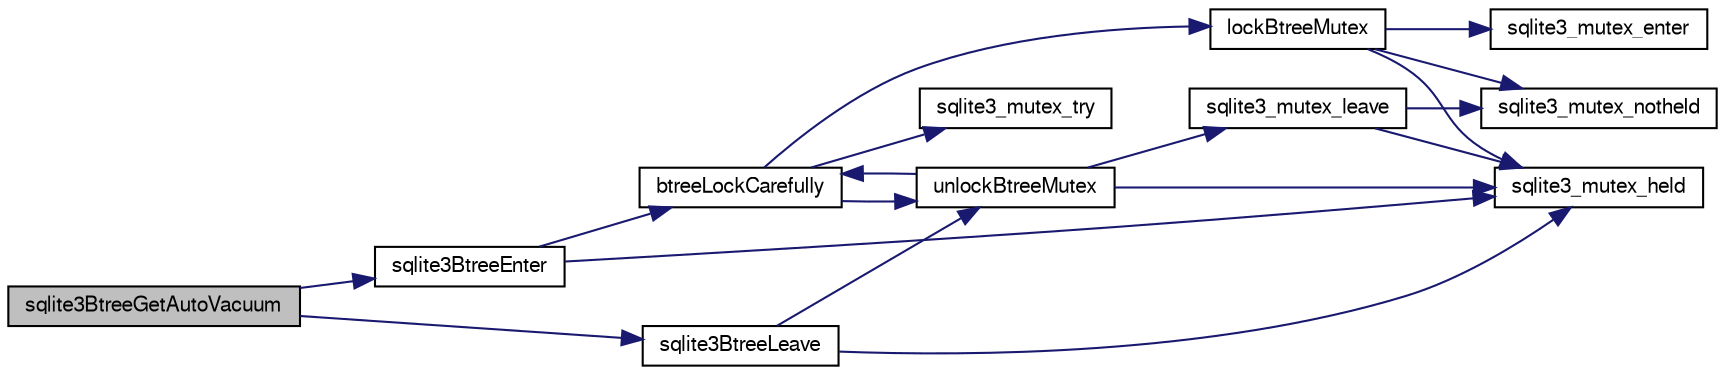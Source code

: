 digraph "sqlite3BtreeGetAutoVacuum"
{
  edge [fontname="FreeSans",fontsize="10",labelfontname="FreeSans",labelfontsize="10"];
  node [fontname="FreeSans",fontsize="10",shape=record];
  rankdir="LR";
  Node450633 [label="sqlite3BtreeGetAutoVacuum",height=0.2,width=0.4,color="black", fillcolor="grey75", style="filled", fontcolor="black"];
  Node450633 -> Node450634 [color="midnightblue",fontsize="10",style="solid",fontname="FreeSans"];
  Node450634 [label="sqlite3BtreeEnter",height=0.2,width=0.4,color="black", fillcolor="white", style="filled",URL="$sqlite3_8c.html#afa05d700ca373993fe6b0525b867feff"];
  Node450634 -> Node450635 [color="midnightblue",fontsize="10",style="solid",fontname="FreeSans"];
  Node450635 [label="sqlite3_mutex_held",height=0.2,width=0.4,color="black", fillcolor="white", style="filled",URL="$sqlite3_8c.html#acf77da68932b6bc163c5e68547ecc3e7"];
  Node450634 -> Node450636 [color="midnightblue",fontsize="10",style="solid",fontname="FreeSans"];
  Node450636 [label="btreeLockCarefully",height=0.2,width=0.4,color="black", fillcolor="white", style="filled",URL="$sqlite3_8c.html#a796746b1c1e4d6926960636bd74c79d7"];
  Node450636 -> Node450637 [color="midnightblue",fontsize="10",style="solid",fontname="FreeSans"];
  Node450637 [label="sqlite3_mutex_try",height=0.2,width=0.4,color="black", fillcolor="white", style="filled",URL="$sqlite3_8c.html#a196f84b09bdfda96ae5ae23189be1ec8"];
  Node450636 -> Node450638 [color="midnightblue",fontsize="10",style="solid",fontname="FreeSans"];
  Node450638 [label="unlockBtreeMutex",height=0.2,width=0.4,color="black", fillcolor="white", style="filled",URL="$sqlite3_8c.html#a29bc7d1c753dfa2af9fb296b7dc19a4a"];
  Node450638 -> Node450635 [color="midnightblue",fontsize="10",style="solid",fontname="FreeSans"];
  Node450638 -> Node450639 [color="midnightblue",fontsize="10",style="solid",fontname="FreeSans"];
  Node450639 [label="sqlite3_mutex_leave",height=0.2,width=0.4,color="black", fillcolor="white", style="filled",URL="$sqlite3_8c.html#a5838d235601dbd3c1fa993555c6bcc93"];
  Node450639 -> Node450635 [color="midnightblue",fontsize="10",style="solid",fontname="FreeSans"];
  Node450639 -> Node450640 [color="midnightblue",fontsize="10",style="solid",fontname="FreeSans"];
  Node450640 [label="sqlite3_mutex_notheld",height=0.2,width=0.4,color="black", fillcolor="white", style="filled",URL="$sqlite3_8c.html#a83967c837c1c000d3b5adcfaa688f5dc"];
  Node450638 -> Node450636 [color="midnightblue",fontsize="10",style="solid",fontname="FreeSans"];
  Node450636 -> Node450641 [color="midnightblue",fontsize="10",style="solid",fontname="FreeSans"];
  Node450641 [label="lockBtreeMutex",height=0.2,width=0.4,color="black", fillcolor="white", style="filled",URL="$sqlite3_8c.html#ab1714bc62ac8a451c7b17bc53053ca53"];
  Node450641 -> Node450640 [color="midnightblue",fontsize="10",style="solid",fontname="FreeSans"];
  Node450641 -> Node450635 [color="midnightblue",fontsize="10",style="solid",fontname="FreeSans"];
  Node450641 -> Node450642 [color="midnightblue",fontsize="10",style="solid",fontname="FreeSans"];
  Node450642 [label="sqlite3_mutex_enter",height=0.2,width=0.4,color="black", fillcolor="white", style="filled",URL="$sqlite3_8c.html#a1c12cde690bd89f104de5cbad12a6bf5"];
  Node450633 -> Node450643 [color="midnightblue",fontsize="10",style="solid",fontname="FreeSans"];
  Node450643 [label="sqlite3BtreeLeave",height=0.2,width=0.4,color="black", fillcolor="white", style="filled",URL="$sqlite3_8c.html#a460e4f89d1aeef4b4d334cfe8165da89"];
  Node450643 -> Node450638 [color="midnightblue",fontsize="10",style="solid",fontname="FreeSans"];
  Node450643 -> Node450635 [color="midnightblue",fontsize="10",style="solid",fontname="FreeSans"];
}
